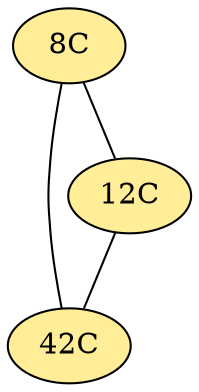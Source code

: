 // The Round Table
graph {
	"8C" [fillcolor="#FFED97" style=radial]
	"42C" [fillcolor="#FFED97" style=radial]
	"8C" -- "42C" [penwidth=1]
	"8C" [fillcolor="#FFED97" style=radial]
	"12C" [fillcolor="#FFED97" style=radial]
	"8C" -- "12C" [penwidth=1]
	"12C" [fillcolor="#FFED97" style=radial]
	"42C" [fillcolor="#FFED97" style=radial]
	"12C" -- "42C" [penwidth=1]
}
